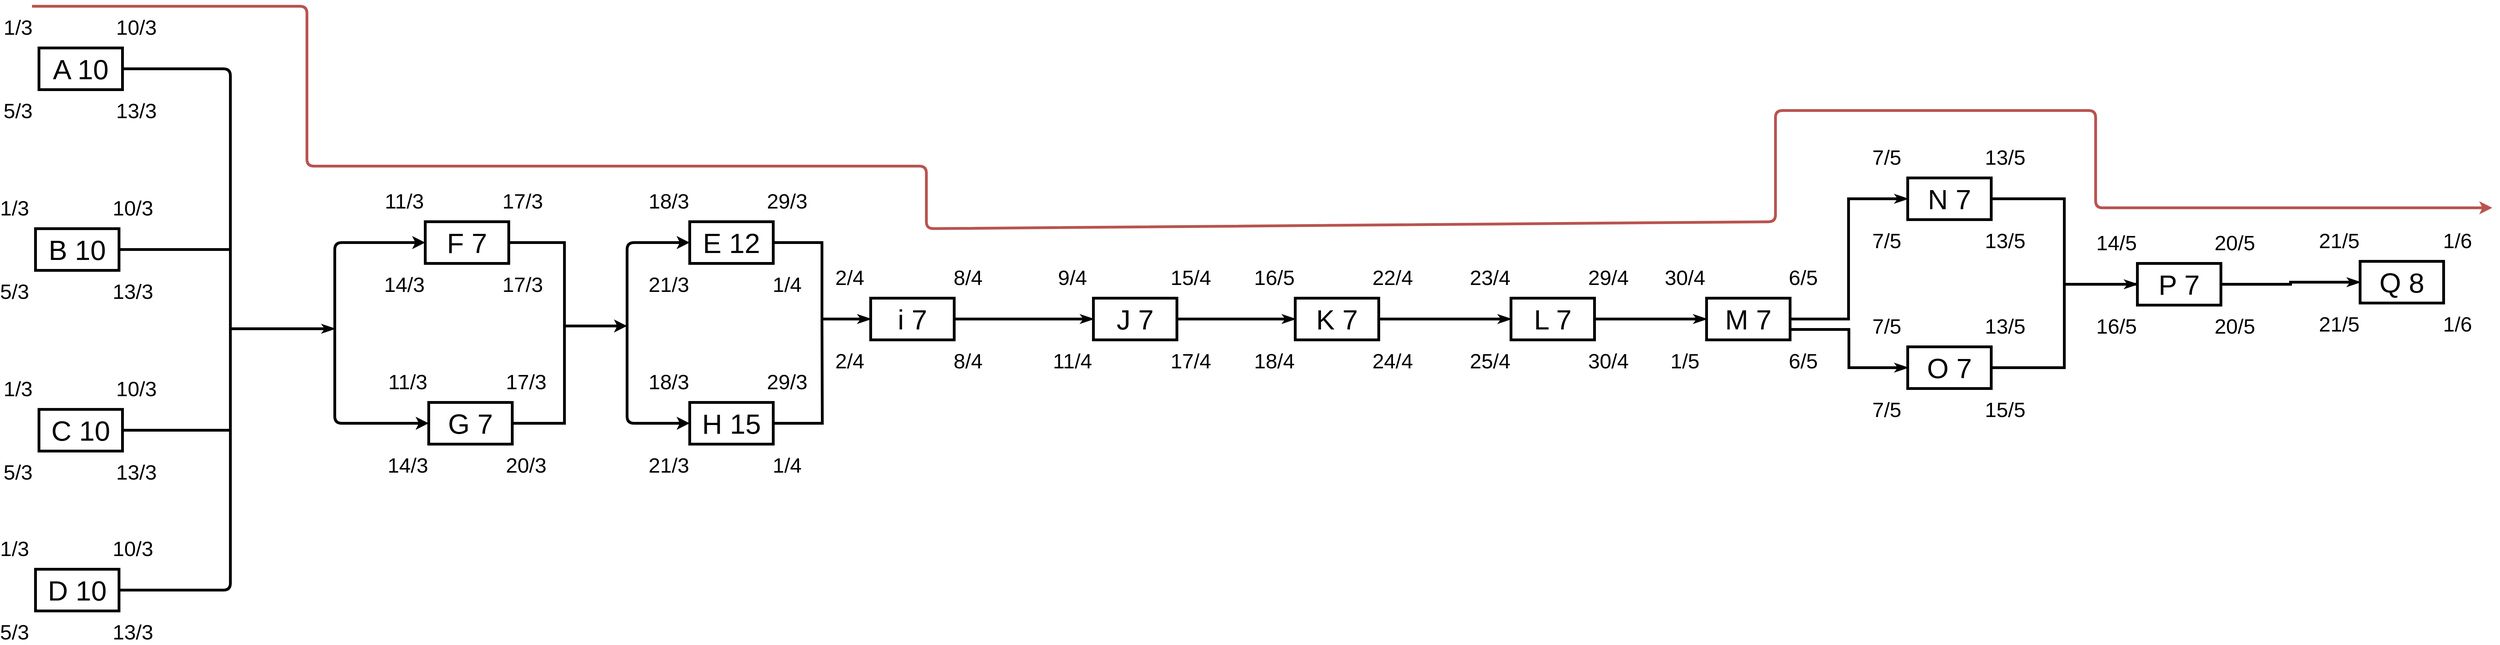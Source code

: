 <mxfile version="14.4.9" type="device"><diagram id="pgEoEY3Wg8GEXT-50Mbw" name="Page-1"><mxGraphModel dx="2966" dy="2484" grid="1" gridSize="10" guides="1" tooltips="1" connect="1" arrows="1" fold="1" page="1" pageScale="1" pageWidth="1169" pageHeight="827" math="0" shadow="0"><root><mxCell id="0"/><mxCell id="1" parent="0"/><mxCell id="MNWAHXOmM9bgTmEUchSU-121" value="" style="endArrow=none;html=1;strokeWidth=4;exitX=1;exitY=0.5;exitDx=0;exitDy=0;entryX=1;entryY=0.5;entryDx=0;entryDy=0;" edge="1" parent="1" source="MNWAHXOmM9bgTmEUchSU-135" target="MNWAHXOmM9bgTmEUchSU-170"><mxGeometry width="50" height="50" relative="1" as="geometry"><mxPoint x="470" y="-480" as="sourcePoint"/><mxPoint x="520" y="-530" as="targetPoint"/><Array as="points"><mxPoint x="440" y="-430"/><mxPoint x="440" y="-170"/><mxPoint x="440" y="320"/></Array></mxGeometry></mxCell><mxCell id="MNWAHXOmM9bgTmEUchSU-122" value="" style="endArrow=classic;html=1;strokeWidth=4;entryX=0;entryY=0.5;entryDx=0;entryDy=0;" edge="1" parent="1" target="MNWAHXOmM9bgTmEUchSU-180"><mxGeometry width="50" height="50" relative="1" as="geometry"><mxPoint x="590" y="-30" as="sourcePoint"/><mxPoint x="700" y="-580" as="targetPoint"/><Array as="points"><mxPoint x="590" y="80"/></Array></mxGeometry></mxCell><mxCell id="MNWAHXOmM9bgTmEUchSU-258" style="edgeStyle=orthogonalEdgeStyle;rounded=0;orthogonalLoop=1;jettySize=auto;html=1;entryX=0;entryY=0.5;entryDx=0;entryDy=0;endArrow=classicThin;endFill=1;strokeWidth=4;" edge="1" parent="1" source="MNWAHXOmM9bgTmEUchSU-123" target="MNWAHXOmM9bgTmEUchSU-195"><mxGeometry relative="1" as="geometry"/></mxCell><mxCell id="MNWAHXOmM9bgTmEUchSU-123" value="&lt;font style=&quot;font-size: 40px&quot;&gt;i 7&lt;/font&gt;" style="rounded=0;whiteSpace=wrap;html=1;strokeWidth=4;" vertex="1" parent="1"><mxGeometry x="1360" y="-100" width="120" height="60" as="geometry"/></mxCell><mxCell id="MNWAHXOmM9bgTmEUchSU-128" value="&lt;font style=&quot;font-size: 30px&quot;&gt;8/4&lt;/font&gt;" style="text;html=1;strokeColor=none;fillColor=none;align=center;verticalAlign=middle;whiteSpace=wrap;rounded=0;strokeWidth=4;" vertex="1" parent="1"><mxGeometry x="1480" y="-20" width="40" height="20" as="geometry"/></mxCell><mxCell id="MNWAHXOmM9bgTmEUchSU-132" value="&lt;font style=&quot;font-size: 30px&quot;&gt;2/4&lt;/font&gt;" style="text;html=1;strokeColor=none;fillColor=none;align=center;verticalAlign=middle;whiteSpace=wrap;rounded=0;strokeWidth=4;" vertex="1" parent="1"><mxGeometry x="1310" y="-20" width="40" height="20" as="geometry"/></mxCell><mxCell id="MNWAHXOmM9bgTmEUchSU-133" value="&lt;font style=&quot;font-size: 30px&quot;&gt;2/4&lt;/font&gt;" style="text;html=1;strokeColor=none;fillColor=none;align=center;verticalAlign=middle;whiteSpace=wrap;rounded=0;strokeWidth=4;" vertex="1" parent="1"><mxGeometry x="1310" y="-140" width="40" height="20" as="geometry"/></mxCell><mxCell id="MNWAHXOmM9bgTmEUchSU-134" value="&lt;font style=&quot;font-size: 30px&quot;&gt;8/4&lt;/font&gt;" style="text;html=1;strokeColor=none;fillColor=none;align=center;verticalAlign=middle;whiteSpace=wrap;rounded=0;strokeWidth=4;" vertex="1" parent="1"><mxGeometry x="1480" y="-140" width="40" height="20" as="geometry"/></mxCell><mxCell id="MNWAHXOmM9bgTmEUchSU-135" value="&lt;font style=&quot;font-size: 40px&quot;&gt;A 10&lt;/font&gt;" style="rounded=0;whiteSpace=wrap;html=1;strokeWidth=4;" vertex="1" parent="1"><mxGeometry x="165" y="-460" width="120" height="60" as="geometry"/></mxCell><mxCell id="MNWAHXOmM9bgTmEUchSU-136" value="&lt;font style=&quot;font-size: 30px&quot;&gt;13/3&lt;/font&gt;" style="text;html=1;strokeColor=none;fillColor=none;align=center;verticalAlign=middle;whiteSpace=wrap;rounded=0;strokeWidth=4;" vertex="1" parent="1"><mxGeometry x="285" y="-380" width="40" height="20" as="geometry"/></mxCell><mxCell id="MNWAHXOmM9bgTmEUchSU-137" value="&lt;font style=&quot;font-size: 30px&quot;&gt;5/3&lt;/font&gt;" style="text;html=1;strokeColor=none;fillColor=none;align=center;verticalAlign=middle;whiteSpace=wrap;rounded=0;strokeWidth=4;" vertex="1" parent="1"><mxGeometry x="115" y="-380" width="40" height="20" as="geometry"/></mxCell><mxCell id="MNWAHXOmM9bgTmEUchSU-138" value="&lt;font style=&quot;font-size: 30px&quot;&gt;1/3&lt;/font&gt;" style="text;html=1;strokeColor=none;fillColor=none;align=center;verticalAlign=middle;whiteSpace=wrap;rounded=0;strokeWidth=4;" vertex="1" parent="1"><mxGeometry x="115" y="-500" width="40" height="20" as="geometry"/></mxCell><mxCell id="MNWAHXOmM9bgTmEUchSU-139" value="&lt;font style=&quot;font-size: 30px&quot;&gt;10/3&lt;/font&gt;" style="text;html=1;strokeColor=none;fillColor=none;align=center;verticalAlign=middle;whiteSpace=wrap;rounded=0;strokeWidth=4;" vertex="1" parent="1"><mxGeometry x="285" y="-500" width="40" height="20" as="geometry"/></mxCell><mxCell id="MNWAHXOmM9bgTmEUchSU-160" value="&lt;font style=&quot;font-size: 40px&quot;&gt;B 10&lt;/font&gt;" style="rounded=0;whiteSpace=wrap;html=1;strokeWidth=4;" vertex="1" parent="1"><mxGeometry x="160" y="-200" width="120" height="60" as="geometry"/></mxCell><mxCell id="MNWAHXOmM9bgTmEUchSU-161" value="&lt;font style=&quot;font-size: 30px&quot;&gt;13/3&lt;/font&gt;" style="text;html=1;strokeColor=none;fillColor=none;align=center;verticalAlign=middle;whiteSpace=wrap;rounded=0;strokeWidth=4;" vertex="1" parent="1"><mxGeometry x="280" y="-120" width="40" height="20" as="geometry"/></mxCell><mxCell id="MNWAHXOmM9bgTmEUchSU-162" value="&lt;font style=&quot;font-size: 30px&quot;&gt;5/3&lt;/font&gt;" style="text;html=1;strokeColor=none;fillColor=none;align=center;verticalAlign=middle;whiteSpace=wrap;rounded=0;strokeWidth=4;" vertex="1" parent="1"><mxGeometry x="110" y="-120" width="40" height="20" as="geometry"/></mxCell><mxCell id="MNWAHXOmM9bgTmEUchSU-163" value="&lt;font style=&quot;font-size: 30px&quot;&gt;1/3&lt;/font&gt;" style="text;html=1;strokeColor=none;fillColor=none;align=center;verticalAlign=middle;whiteSpace=wrap;rounded=0;strokeWidth=4;" vertex="1" parent="1"><mxGeometry x="110" y="-240" width="40" height="20" as="geometry"/></mxCell><mxCell id="MNWAHXOmM9bgTmEUchSU-164" value="&lt;font style=&quot;font-size: 30px&quot;&gt;10/3&lt;/font&gt;" style="text;html=1;strokeColor=none;fillColor=none;align=center;verticalAlign=middle;whiteSpace=wrap;rounded=0;strokeWidth=4;" vertex="1" parent="1"><mxGeometry x="280" y="-240" width="40" height="20" as="geometry"/></mxCell><mxCell id="MNWAHXOmM9bgTmEUchSU-165" value="&lt;font style=&quot;font-size: 40px&quot;&gt;C 10&lt;/font&gt;" style="rounded=0;whiteSpace=wrap;html=1;strokeWidth=4;" vertex="1" parent="1"><mxGeometry x="165" y="60" width="120" height="60" as="geometry"/></mxCell><mxCell id="MNWAHXOmM9bgTmEUchSU-166" value="&lt;font style=&quot;font-size: 30px&quot;&gt;13/3&lt;/font&gt;" style="text;html=1;strokeColor=none;fillColor=none;align=center;verticalAlign=middle;whiteSpace=wrap;rounded=0;strokeWidth=4;" vertex="1" parent="1"><mxGeometry x="285" y="140" width="40" height="20" as="geometry"/></mxCell><mxCell id="MNWAHXOmM9bgTmEUchSU-167" value="&lt;font style=&quot;font-size: 30px&quot;&gt;5/3&lt;/font&gt;" style="text;html=1;strokeColor=none;fillColor=none;align=center;verticalAlign=middle;whiteSpace=wrap;rounded=0;strokeWidth=4;" vertex="1" parent="1"><mxGeometry x="115" y="140" width="40" height="20" as="geometry"/></mxCell><mxCell id="MNWAHXOmM9bgTmEUchSU-168" value="&lt;font style=&quot;font-size: 30px&quot;&gt;1/3&lt;/font&gt;" style="text;html=1;strokeColor=none;fillColor=none;align=center;verticalAlign=middle;whiteSpace=wrap;rounded=0;strokeWidth=4;" vertex="1" parent="1"><mxGeometry x="115" y="20" width="40" height="20" as="geometry"/></mxCell><mxCell id="MNWAHXOmM9bgTmEUchSU-169" value="&lt;font style=&quot;font-size: 30px&quot;&gt;10/3&lt;/font&gt;" style="text;html=1;strokeColor=none;fillColor=none;align=center;verticalAlign=middle;whiteSpace=wrap;rounded=0;strokeWidth=4;" vertex="1" parent="1"><mxGeometry x="285" y="20" width="40" height="20" as="geometry"/></mxCell><mxCell id="MNWAHXOmM9bgTmEUchSU-170" value="&lt;font style=&quot;font-size: 40px&quot;&gt;D 10&lt;/font&gt;" style="rounded=0;whiteSpace=wrap;html=1;strokeWidth=4;" vertex="1" parent="1"><mxGeometry x="160" y="290" width="120" height="60" as="geometry"/></mxCell><mxCell id="MNWAHXOmM9bgTmEUchSU-171" value="&lt;font style=&quot;font-size: 30px&quot;&gt;13/3&lt;/font&gt;" style="text;html=1;strokeColor=none;fillColor=none;align=center;verticalAlign=middle;whiteSpace=wrap;rounded=0;strokeWidth=4;" vertex="1" parent="1"><mxGeometry x="280" y="370" width="40" height="20" as="geometry"/></mxCell><mxCell id="MNWAHXOmM9bgTmEUchSU-172" value="&lt;font style=&quot;font-size: 30px&quot;&gt;5/3&lt;/font&gt;" style="text;html=1;strokeColor=none;fillColor=none;align=center;verticalAlign=middle;whiteSpace=wrap;rounded=0;strokeWidth=4;" vertex="1" parent="1"><mxGeometry x="110" y="370" width="40" height="20" as="geometry"/></mxCell><mxCell id="MNWAHXOmM9bgTmEUchSU-173" value="&lt;font style=&quot;font-size: 30px&quot;&gt;1/3&lt;/font&gt;" style="text;html=1;strokeColor=none;fillColor=none;align=center;verticalAlign=middle;whiteSpace=wrap;rounded=0;strokeWidth=4;" vertex="1" parent="1"><mxGeometry x="110" y="250" width="40" height="20" as="geometry"/></mxCell><mxCell id="MNWAHXOmM9bgTmEUchSU-174" value="&lt;font style=&quot;font-size: 30px&quot;&gt;10/3&lt;/font&gt;" style="text;html=1;strokeColor=none;fillColor=none;align=center;verticalAlign=middle;whiteSpace=wrap;rounded=0;strokeWidth=4;" vertex="1" parent="1"><mxGeometry x="280" y="250" width="40" height="20" as="geometry"/></mxCell><mxCell id="MNWAHXOmM9bgTmEUchSU-248" style="edgeStyle=orthogonalEdgeStyle;rounded=0;orthogonalLoop=1;jettySize=auto;html=1;strokeWidth=4;entryX=1;entryY=0.5;entryDx=0;entryDy=0;endArrow=none;endFill=0;" edge="1" parent="1" source="MNWAHXOmM9bgTmEUchSU-175" target="MNWAHXOmM9bgTmEUchSU-180"><mxGeometry relative="1" as="geometry"><mxPoint x="990" y="-30" as="targetPoint"/><Array as="points"><mxPoint x="920" y="-180"/><mxPoint x="920" y="80"/></Array></mxGeometry></mxCell><mxCell id="MNWAHXOmM9bgTmEUchSU-175" value="&lt;font style=&quot;font-size: 40px&quot;&gt;F 7&lt;/font&gt;" style="rounded=0;whiteSpace=wrap;html=1;strokeWidth=4;" vertex="1" parent="1"><mxGeometry x="720" y="-210" width="120" height="60" as="geometry"/></mxCell><mxCell id="MNWAHXOmM9bgTmEUchSU-176" value="&lt;font style=&quot;font-size: 30px&quot;&gt;17/3&lt;/font&gt;" style="text;html=1;strokeColor=none;fillColor=none;align=center;verticalAlign=middle;whiteSpace=wrap;rounded=0;strokeWidth=4;" vertex="1" parent="1"><mxGeometry x="840" y="-130" width="40" height="20" as="geometry"/></mxCell><mxCell id="MNWAHXOmM9bgTmEUchSU-177" value="&lt;font style=&quot;font-size: 30px&quot;&gt;14/3&lt;/font&gt;" style="text;html=1;strokeColor=none;fillColor=none;align=center;verticalAlign=middle;whiteSpace=wrap;rounded=0;strokeWidth=4;" vertex="1" parent="1"><mxGeometry x="670" y="-130" width="40" height="20" as="geometry"/></mxCell><mxCell id="MNWAHXOmM9bgTmEUchSU-178" value="&lt;font style=&quot;font-size: 30px&quot;&gt;11/3&lt;/font&gt;" style="text;html=1;strokeColor=none;fillColor=none;align=center;verticalAlign=middle;whiteSpace=wrap;rounded=0;strokeWidth=4;" vertex="1" parent="1"><mxGeometry x="670" y="-250" width="40" height="20" as="geometry"/></mxCell><mxCell id="MNWAHXOmM9bgTmEUchSU-179" value="&lt;font style=&quot;font-size: 30px&quot;&gt;17/3&lt;/font&gt;" style="text;html=1;strokeColor=none;fillColor=none;align=center;verticalAlign=middle;whiteSpace=wrap;rounded=0;strokeWidth=4;" vertex="1" parent="1"><mxGeometry x="840" y="-250" width="40" height="20" as="geometry"/></mxCell><mxCell id="MNWAHXOmM9bgTmEUchSU-180" value="&lt;font style=&quot;font-size: 40px&quot;&gt;G 7&lt;/font&gt;" style="rounded=0;whiteSpace=wrap;html=1;strokeWidth=4;" vertex="1" parent="1"><mxGeometry x="725" y="50" width="120" height="60" as="geometry"/></mxCell><mxCell id="MNWAHXOmM9bgTmEUchSU-250" value="" style="edgeStyle=orthogonalEdgeStyle;rounded=0;orthogonalLoop=1;jettySize=auto;html=1;strokeWidth=4;strokeColor=none;" edge="1" parent="1" source="MNWAHXOmM9bgTmEUchSU-181" target="MNWAHXOmM9bgTmEUchSU-184"><mxGeometry relative="1" as="geometry"/></mxCell><mxCell id="MNWAHXOmM9bgTmEUchSU-181" value="&lt;font style=&quot;font-size: 30px&quot;&gt;20/3&lt;/font&gt;" style="text;html=1;strokeColor=none;fillColor=none;align=center;verticalAlign=middle;whiteSpace=wrap;rounded=0;strokeWidth=4;" vertex="1" parent="1"><mxGeometry x="845" y="130" width="40" height="20" as="geometry"/></mxCell><mxCell id="MNWAHXOmM9bgTmEUchSU-182" value="&lt;font style=&quot;font-size: 30px&quot;&gt;14/3&lt;/font&gt;" style="text;html=1;strokeColor=none;fillColor=none;align=center;verticalAlign=middle;whiteSpace=wrap;rounded=0;strokeWidth=4;" vertex="1" parent="1"><mxGeometry x="675" y="130" width="40" height="20" as="geometry"/></mxCell><mxCell id="MNWAHXOmM9bgTmEUchSU-183" value="&lt;font style=&quot;font-size: 30px&quot;&gt;11/3&lt;/font&gt;" style="text;html=1;strokeColor=none;fillColor=none;align=center;verticalAlign=middle;whiteSpace=wrap;rounded=0;strokeWidth=4;" vertex="1" parent="1"><mxGeometry x="675" y="10" width="40" height="20" as="geometry"/></mxCell><mxCell id="MNWAHXOmM9bgTmEUchSU-184" value="&lt;font style=&quot;font-size: 30px&quot;&gt;17/3&lt;/font&gt;" style="text;html=1;strokeColor=none;fillColor=none;align=center;verticalAlign=middle;whiteSpace=wrap;rounded=0;strokeWidth=4;" vertex="1" parent="1"><mxGeometry x="845" y="10" width="40" height="20" as="geometry"/></mxCell><mxCell id="MNWAHXOmM9bgTmEUchSU-255" style="edgeStyle=orthogonalEdgeStyle;rounded=0;orthogonalLoop=1;jettySize=auto;html=1;entryX=0;entryY=0.5;entryDx=0;entryDy=0;endArrow=classicThin;endFill=1;strokeWidth=4;" edge="1" parent="1" source="MNWAHXOmM9bgTmEUchSU-185" target="MNWAHXOmM9bgTmEUchSU-123"><mxGeometry relative="1" as="geometry"/></mxCell><mxCell id="MNWAHXOmM9bgTmEUchSU-185" value="&lt;span style=&quot;font-size: 40px&quot;&gt;E 12&lt;/span&gt;" style="rounded=0;whiteSpace=wrap;html=1;strokeWidth=4;" vertex="1" parent="1"><mxGeometry x="1100" y="-210" width="120" height="60" as="geometry"/></mxCell><mxCell id="MNWAHXOmM9bgTmEUchSU-186" value="&lt;font style=&quot;font-size: 30px&quot;&gt;1/4&lt;/font&gt;" style="text;html=1;strokeColor=none;fillColor=none;align=center;verticalAlign=middle;whiteSpace=wrap;rounded=0;strokeWidth=4;" vertex="1" parent="1"><mxGeometry x="1220" y="-130" width="40" height="20" as="geometry"/></mxCell><mxCell id="MNWAHXOmM9bgTmEUchSU-187" value="&lt;font style=&quot;font-size: 30px&quot;&gt;21/3&lt;/font&gt;" style="text;html=1;strokeColor=none;fillColor=none;align=center;verticalAlign=middle;whiteSpace=wrap;rounded=0;strokeWidth=4;" vertex="1" parent="1"><mxGeometry x="1050" y="-130" width="40" height="20" as="geometry"/></mxCell><mxCell id="MNWAHXOmM9bgTmEUchSU-188" value="&lt;font style=&quot;font-size: 30px&quot;&gt;18/3&lt;/font&gt;" style="text;html=1;strokeColor=none;fillColor=none;align=center;verticalAlign=middle;whiteSpace=wrap;rounded=0;strokeWidth=4;" vertex="1" parent="1"><mxGeometry x="1050" y="-250" width="40" height="20" as="geometry"/></mxCell><mxCell id="MNWAHXOmM9bgTmEUchSU-189" value="&lt;font style=&quot;font-size: 30px&quot;&gt;29/3&lt;/font&gt;" style="text;html=1;strokeColor=none;fillColor=none;align=center;verticalAlign=middle;whiteSpace=wrap;rounded=0;strokeWidth=4;" vertex="1" parent="1"><mxGeometry x="1220" y="-250" width="40" height="20" as="geometry"/></mxCell><mxCell id="MNWAHXOmM9bgTmEUchSU-256" style="edgeStyle=orthogonalEdgeStyle;rounded=0;orthogonalLoop=1;jettySize=auto;html=1;endArrow=none;endFill=0;strokeWidth=4;" edge="1" parent="1" source="MNWAHXOmM9bgTmEUchSU-190"><mxGeometry relative="1" as="geometry"><mxPoint x="1290" y="-70" as="targetPoint"/></mxGeometry></mxCell><mxCell id="MNWAHXOmM9bgTmEUchSU-190" value="&lt;span style=&quot;font-size: 40px&quot;&gt;H 15&lt;/span&gt;" style="rounded=0;whiteSpace=wrap;html=1;strokeWidth=4;" vertex="1" parent="1"><mxGeometry x="1100" y="50" width="120" height="60" as="geometry"/></mxCell><mxCell id="MNWAHXOmM9bgTmEUchSU-191" value="&lt;font style=&quot;font-size: 30px&quot;&gt;1/4&lt;/font&gt;" style="text;html=1;strokeColor=none;fillColor=none;align=center;verticalAlign=middle;whiteSpace=wrap;rounded=0;strokeWidth=4;" vertex="1" parent="1"><mxGeometry x="1220" y="130" width="40" height="20" as="geometry"/></mxCell><mxCell id="MNWAHXOmM9bgTmEUchSU-192" value="&lt;font style=&quot;font-size: 30px&quot;&gt;21/3&lt;/font&gt;" style="text;html=1;strokeColor=none;fillColor=none;align=center;verticalAlign=middle;whiteSpace=wrap;rounded=0;strokeWidth=4;" vertex="1" parent="1"><mxGeometry x="1050" y="130" width="40" height="20" as="geometry"/></mxCell><mxCell id="MNWAHXOmM9bgTmEUchSU-193" value="&lt;font style=&quot;font-size: 30px&quot;&gt;18/3&lt;/font&gt;" style="text;html=1;strokeColor=none;fillColor=none;align=center;verticalAlign=middle;whiteSpace=wrap;rounded=0;strokeWidth=4;" vertex="1" parent="1"><mxGeometry x="1050" y="10" width="40" height="20" as="geometry"/></mxCell><mxCell id="MNWAHXOmM9bgTmEUchSU-194" value="&lt;font style=&quot;font-size: 30px&quot;&gt;29/3&lt;/font&gt;" style="text;html=1;strokeColor=none;fillColor=none;align=center;verticalAlign=middle;whiteSpace=wrap;rounded=0;strokeWidth=4;" vertex="1" parent="1"><mxGeometry x="1220" y="10" width="40" height="20" as="geometry"/></mxCell><mxCell id="MNWAHXOmM9bgTmEUchSU-260" style="edgeStyle=orthogonalEdgeStyle;rounded=0;orthogonalLoop=1;jettySize=auto;html=1;entryX=0;entryY=0.5;entryDx=0;entryDy=0;endArrow=classicThin;endFill=1;strokeWidth=4;" edge="1" parent="1" source="MNWAHXOmM9bgTmEUchSU-195" target="MNWAHXOmM9bgTmEUchSU-200"><mxGeometry relative="1" as="geometry"/></mxCell><mxCell id="MNWAHXOmM9bgTmEUchSU-195" value="&lt;span style=&quot;font-size: 40px&quot;&gt;J 7&lt;/span&gt;" style="rounded=0;whiteSpace=wrap;html=1;strokeWidth=4;" vertex="1" parent="1"><mxGeometry x="1680" y="-100" width="120" height="60" as="geometry"/></mxCell><mxCell id="MNWAHXOmM9bgTmEUchSU-196" value="&lt;font style=&quot;font-size: 30px&quot;&gt;17/4&lt;/font&gt;" style="text;html=1;strokeColor=none;fillColor=none;align=center;verticalAlign=middle;whiteSpace=wrap;rounded=0;strokeWidth=4;" vertex="1" parent="1"><mxGeometry x="1800" y="-20" width="40" height="20" as="geometry"/></mxCell><mxCell id="MNWAHXOmM9bgTmEUchSU-197" value="&lt;font style=&quot;font-size: 30px&quot;&gt;11/4&lt;/font&gt;" style="text;html=1;strokeColor=none;fillColor=none;align=center;verticalAlign=middle;whiteSpace=wrap;rounded=0;strokeWidth=4;" vertex="1" parent="1"><mxGeometry x="1630" y="-20" width="40" height="20" as="geometry"/></mxCell><mxCell id="MNWAHXOmM9bgTmEUchSU-198" value="&lt;font style=&quot;font-size: 30px&quot;&gt;9/4&lt;/font&gt;" style="text;html=1;strokeColor=none;fillColor=none;align=center;verticalAlign=middle;whiteSpace=wrap;rounded=0;strokeWidth=4;" vertex="1" parent="1"><mxGeometry x="1630" y="-140" width="40" height="20" as="geometry"/></mxCell><mxCell id="MNWAHXOmM9bgTmEUchSU-199" value="&lt;font style=&quot;font-size: 30px&quot;&gt;15/4&lt;/font&gt;" style="text;html=1;strokeColor=none;fillColor=none;align=center;verticalAlign=middle;whiteSpace=wrap;rounded=0;strokeWidth=4;" vertex="1" parent="1"><mxGeometry x="1800" y="-140" width="40" height="20" as="geometry"/></mxCell><mxCell id="MNWAHXOmM9bgTmEUchSU-261" style="edgeStyle=orthogonalEdgeStyle;rounded=0;orthogonalLoop=1;jettySize=auto;html=1;entryX=0;entryY=0.5;entryDx=0;entryDy=0;endArrow=classicThin;endFill=1;strokeWidth=4;" edge="1" parent="1" source="MNWAHXOmM9bgTmEUchSU-200" target="MNWAHXOmM9bgTmEUchSU-205"><mxGeometry relative="1" as="geometry"/></mxCell><mxCell id="MNWAHXOmM9bgTmEUchSU-200" value="&lt;font style=&quot;font-size: 40px&quot;&gt;K 7&lt;/font&gt;" style="rounded=0;whiteSpace=wrap;html=1;strokeWidth=4;" vertex="1" parent="1"><mxGeometry x="1970" y="-100" width="120" height="60" as="geometry"/></mxCell><mxCell id="MNWAHXOmM9bgTmEUchSU-201" value="&lt;font style=&quot;font-size: 30px&quot;&gt;24/4&lt;/font&gt;" style="text;html=1;strokeColor=none;fillColor=none;align=center;verticalAlign=middle;whiteSpace=wrap;rounded=0;strokeWidth=4;" vertex="1" parent="1"><mxGeometry x="2090" y="-20" width="40" height="20" as="geometry"/></mxCell><mxCell id="MNWAHXOmM9bgTmEUchSU-202" value="&lt;font style=&quot;font-size: 30px&quot;&gt;18/4&lt;/font&gt;" style="text;html=1;strokeColor=none;fillColor=none;align=center;verticalAlign=middle;whiteSpace=wrap;rounded=0;strokeWidth=4;" vertex="1" parent="1"><mxGeometry x="1920" y="-20" width="40" height="20" as="geometry"/></mxCell><mxCell id="MNWAHXOmM9bgTmEUchSU-203" value="&lt;font style=&quot;font-size: 30px&quot;&gt;16/5&lt;/font&gt;" style="text;html=1;strokeColor=none;fillColor=none;align=center;verticalAlign=middle;whiteSpace=wrap;rounded=0;strokeWidth=4;" vertex="1" parent="1"><mxGeometry x="1920" y="-140" width="40" height="20" as="geometry"/></mxCell><mxCell id="MNWAHXOmM9bgTmEUchSU-204" value="&lt;font style=&quot;font-size: 30px&quot;&gt;22/4&lt;/font&gt;" style="text;html=1;strokeColor=none;fillColor=none;align=center;verticalAlign=middle;whiteSpace=wrap;rounded=0;strokeWidth=4;" vertex="1" parent="1"><mxGeometry x="2090" y="-140" width="40" height="20" as="geometry"/></mxCell><mxCell id="MNWAHXOmM9bgTmEUchSU-262" style="edgeStyle=orthogonalEdgeStyle;rounded=0;orthogonalLoop=1;jettySize=auto;html=1;entryX=0;entryY=0.5;entryDx=0;entryDy=0;endArrow=classicThin;endFill=1;strokeWidth=4;" edge="1" parent="1" source="MNWAHXOmM9bgTmEUchSU-205" target="MNWAHXOmM9bgTmEUchSU-210"><mxGeometry relative="1" as="geometry"/></mxCell><mxCell id="MNWAHXOmM9bgTmEUchSU-205" value="&lt;font style=&quot;font-size: 40px&quot;&gt;L 7&lt;/font&gt;" style="rounded=0;whiteSpace=wrap;html=1;strokeWidth=4;" vertex="1" parent="1"><mxGeometry x="2280" y="-100" width="120" height="60" as="geometry"/></mxCell><mxCell id="MNWAHXOmM9bgTmEUchSU-206" value="&lt;font style=&quot;font-size: 30px&quot;&gt;30/4&lt;/font&gt;" style="text;html=1;strokeColor=none;fillColor=none;align=center;verticalAlign=middle;whiteSpace=wrap;rounded=0;strokeWidth=4;" vertex="1" parent="1"><mxGeometry x="2400" y="-20" width="40" height="20" as="geometry"/></mxCell><mxCell id="MNWAHXOmM9bgTmEUchSU-207" value="&lt;font style=&quot;font-size: 30px&quot;&gt;25/4&lt;/font&gt;" style="text;html=1;strokeColor=none;fillColor=none;align=center;verticalAlign=middle;whiteSpace=wrap;rounded=0;strokeWidth=4;" vertex="1" parent="1"><mxGeometry x="2230" y="-20" width="40" height="20" as="geometry"/></mxCell><mxCell id="MNWAHXOmM9bgTmEUchSU-208" value="&lt;font style=&quot;font-size: 30px&quot;&gt;23/4&lt;/font&gt;" style="text;html=1;strokeColor=none;fillColor=none;align=center;verticalAlign=middle;whiteSpace=wrap;rounded=0;strokeWidth=4;" vertex="1" parent="1"><mxGeometry x="2230" y="-140" width="40" height="20" as="geometry"/></mxCell><mxCell id="MNWAHXOmM9bgTmEUchSU-209" value="&lt;font style=&quot;font-size: 30px&quot;&gt;29/4&lt;/font&gt;" style="text;html=1;strokeColor=none;fillColor=none;align=center;verticalAlign=middle;whiteSpace=wrap;rounded=0;strokeWidth=4;" vertex="1" parent="1"><mxGeometry x="2400" y="-140" width="40" height="20" as="geometry"/></mxCell><mxCell id="MNWAHXOmM9bgTmEUchSU-263" style="edgeStyle=orthogonalEdgeStyle;rounded=0;orthogonalLoop=1;jettySize=auto;html=1;entryX=0;entryY=0.5;entryDx=0;entryDy=0;endArrow=classicThin;endFill=1;strokeWidth=4;" edge="1" parent="1" source="MNWAHXOmM9bgTmEUchSU-210" target="MNWAHXOmM9bgTmEUchSU-220"><mxGeometry relative="1" as="geometry"><Array as="points"><mxPoint x="2765" y="-70"/><mxPoint x="2765" y="-243"/></Array></mxGeometry></mxCell><mxCell id="MNWAHXOmM9bgTmEUchSU-268" style="edgeStyle=orthogonalEdgeStyle;rounded=0;orthogonalLoop=1;jettySize=auto;html=1;exitX=1;exitY=0.75;exitDx=0;exitDy=0;entryX=0;entryY=0.5;entryDx=0;entryDy=0;endArrow=classicThin;endFill=1;strokeWidth=4;" edge="1" parent="1" source="MNWAHXOmM9bgTmEUchSU-210" target="MNWAHXOmM9bgTmEUchSU-215"><mxGeometry relative="1" as="geometry"/></mxCell><mxCell id="MNWAHXOmM9bgTmEUchSU-210" value="&lt;font style=&quot;font-size: 40px&quot;&gt;M 7&lt;/font&gt;" style="rounded=0;whiteSpace=wrap;html=1;strokeWidth=4;" vertex="1" parent="1"><mxGeometry x="2561" y="-100" width="120" height="60" as="geometry"/></mxCell><mxCell id="MNWAHXOmM9bgTmEUchSU-211" value="&lt;font style=&quot;font-size: 30px&quot;&gt;6/5&lt;/font&gt;" style="text;html=1;strokeColor=none;fillColor=none;align=center;verticalAlign=middle;whiteSpace=wrap;rounded=0;strokeWidth=4;" vertex="1" parent="1"><mxGeometry x="2680" y="-20" width="40" height="20" as="geometry"/></mxCell><mxCell id="MNWAHXOmM9bgTmEUchSU-212" value="&lt;font style=&quot;font-size: 30px&quot;&gt;1/5&lt;/font&gt;" style="text;html=1;strokeColor=none;fillColor=none;align=center;verticalAlign=middle;whiteSpace=wrap;rounded=0;strokeWidth=4;" vertex="1" parent="1"><mxGeometry x="2510" y="-20" width="40" height="20" as="geometry"/></mxCell><mxCell id="MNWAHXOmM9bgTmEUchSU-213" value="&lt;font style=&quot;font-size: 30px&quot;&gt;30/4&lt;/font&gt;" style="text;html=1;strokeColor=none;fillColor=none;align=center;verticalAlign=middle;whiteSpace=wrap;rounded=0;strokeWidth=4;" vertex="1" parent="1"><mxGeometry x="2510" y="-140" width="40" height="20" as="geometry"/></mxCell><mxCell id="MNWAHXOmM9bgTmEUchSU-214" value="&lt;font style=&quot;font-size: 30px&quot;&gt;6/5&lt;/font&gt;" style="text;html=1;strokeColor=none;fillColor=none;align=center;verticalAlign=middle;whiteSpace=wrap;rounded=0;strokeWidth=4;" vertex="1" parent="1"><mxGeometry x="2680" y="-140" width="40" height="20" as="geometry"/></mxCell><mxCell id="MNWAHXOmM9bgTmEUchSU-265" style="edgeStyle=orthogonalEdgeStyle;rounded=0;orthogonalLoop=1;jettySize=auto;html=1;entryX=0;entryY=0.5;entryDx=0;entryDy=0;endArrow=none;endFill=0;strokeWidth=4;" edge="1" parent="1" source="MNWAHXOmM9bgTmEUchSU-215" target="MNWAHXOmM9bgTmEUchSU-230"><mxGeometry relative="1" as="geometry"/></mxCell><mxCell id="MNWAHXOmM9bgTmEUchSU-215" value="&lt;span style=&quot;font-size: 40px&quot;&gt;O 7&lt;/span&gt;" style="rounded=0;whiteSpace=wrap;html=1;strokeWidth=4;" vertex="1" parent="1"><mxGeometry x="2850" y="-30" width="120" height="60" as="geometry"/></mxCell><mxCell id="MNWAHXOmM9bgTmEUchSU-216" value="&lt;font style=&quot;font-size: 30px&quot;&gt;15/5&lt;/font&gt;" style="text;html=1;strokeColor=none;fillColor=none;align=center;verticalAlign=middle;whiteSpace=wrap;rounded=0;strokeWidth=4;" vertex="1" parent="1"><mxGeometry x="2970" y="50" width="40" height="20" as="geometry"/></mxCell><mxCell id="MNWAHXOmM9bgTmEUchSU-217" value="&lt;font style=&quot;font-size: 30px&quot;&gt;7/5&lt;/font&gt;" style="text;html=1;strokeColor=none;fillColor=none;align=center;verticalAlign=middle;whiteSpace=wrap;rounded=0;strokeWidth=4;" vertex="1" parent="1"><mxGeometry x="2800" y="50" width="40" height="20" as="geometry"/></mxCell><mxCell id="MNWAHXOmM9bgTmEUchSU-218" value="&lt;font style=&quot;font-size: 30px&quot;&gt;7/5&lt;/font&gt;" style="text;html=1;strokeColor=none;fillColor=none;align=center;verticalAlign=middle;whiteSpace=wrap;rounded=0;strokeWidth=4;" vertex="1" parent="1"><mxGeometry x="2800" y="-70" width="40" height="20" as="geometry"/></mxCell><mxCell id="MNWAHXOmM9bgTmEUchSU-219" value="&lt;font style=&quot;font-size: 30px&quot;&gt;13/5&lt;/font&gt;" style="text;html=1;strokeColor=none;fillColor=none;align=center;verticalAlign=middle;whiteSpace=wrap;rounded=0;strokeWidth=4;" vertex="1" parent="1"><mxGeometry x="2970" y="-70" width="40" height="20" as="geometry"/></mxCell><mxCell id="MNWAHXOmM9bgTmEUchSU-264" style="edgeStyle=orthogonalEdgeStyle;rounded=0;orthogonalLoop=1;jettySize=auto;html=1;entryX=0;entryY=0.5;entryDx=0;entryDy=0;endArrow=classicThin;endFill=1;strokeWidth=4;" edge="1" parent="1" source="MNWAHXOmM9bgTmEUchSU-220" target="MNWAHXOmM9bgTmEUchSU-230"><mxGeometry relative="1" as="geometry"/></mxCell><mxCell id="MNWAHXOmM9bgTmEUchSU-220" value="&lt;font style=&quot;font-size: 40px&quot;&gt;N 7&lt;/font&gt;" style="rounded=0;whiteSpace=wrap;html=1;strokeWidth=4;" vertex="1" parent="1"><mxGeometry x="2850" y="-273" width="120" height="60" as="geometry"/></mxCell><mxCell id="MNWAHXOmM9bgTmEUchSU-221" value="&lt;font style=&quot;font-size: 30px&quot;&gt;13/5&lt;/font&gt;" style="text;html=1;strokeColor=none;fillColor=none;align=center;verticalAlign=middle;whiteSpace=wrap;rounded=0;strokeWidth=4;" vertex="1" parent="1"><mxGeometry x="2970" y="-193" width="40" height="20" as="geometry"/></mxCell><mxCell id="MNWAHXOmM9bgTmEUchSU-222" value="&lt;font style=&quot;font-size: 30px&quot;&gt;7/5&lt;/font&gt;" style="text;html=1;strokeColor=none;fillColor=none;align=center;verticalAlign=middle;whiteSpace=wrap;rounded=0;strokeWidth=4;" vertex="1" parent="1"><mxGeometry x="2800" y="-193" width="40" height="20" as="geometry"/></mxCell><mxCell id="MNWAHXOmM9bgTmEUchSU-223" value="&lt;font style=&quot;font-size: 30px&quot;&gt;7/5&lt;/font&gt;" style="text;html=1;strokeColor=none;fillColor=none;align=center;verticalAlign=middle;whiteSpace=wrap;rounded=0;strokeWidth=4;" vertex="1" parent="1"><mxGeometry x="2800" y="-313" width="40" height="20" as="geometry"/></mxCell><mxCell id="MNWAHXOmM9bgTmEUchSU-224" value="&lt;font style=&quot;font-size: 30px&quot;&gt;13/5&lt;/font&gt;" style="text;html=1;strokeColor=none;fillColor=none;align=center;verticalAlign=middle;whiteSpace=wrap;rounded=0;strokeWidth=4;" vertex="1" parent="1"><mxGeometry x="2970" y="-313" width="40" height="20" as="geometry"/></mxCell><mxCell id="MNWAHXOmM9bgTmEUchSU-267" style="edgeStyle=orthogonalEdgeStyle;rounded=0;orthogonalLoop=1;jettySize=auto;html=1;entryX=0;entryY=0.5;entryDx=0;entryDy=0;endArrow=classicThin;endFill=1;strokeWidth=4;" edge="1" parent="1" source="MNWAHXOmM9bgTmEUchSU-230" target="MNWAHXOmM9bgTmEUchSU-235"><mxGeometry relative="1" as="geometry"/></mxCell><mxCell id="MNWAHXOmM9bgTmEUchSU-230" value="&lt;span style=&quot;font-size: 40px&quot;&gt;P 7&lt;/span&gt;" style="rounded=0;whiteSpace=wrap;html=1;strokeWidth=4;" vertex="1" parent="1"><mxGeometry x="3180" y="-150" width="120" height="60" as="geometry"/></mxCell><mxCell id="MNWAHXOmM9bgTmEUchSU-231" value="&lt;font style=&quot;font-size: 30px&quot;&gt;20/5&lt;/font&gt;" style="text;html=1;strokeColor=none;fillColor=none;align=center;verticalAlign=middle;whiteSpace=wrap;rounded=0;strokeWidth=4;" vertex="1" parent="1"><mxGeometry x="3300" y="-70" width="40" height="20" as="geometry"/></mxCell><mxCell id="MNWAHXOmM9bgTmEUchSU-232" value="&lt;span style=&quot;font-size: 30px&quot;&gt;16/5&lt;/span&gt;" style="text;html=1;strokeColor=none;fillColor=none;align=center;verticalAlign=middle;whiteSpace=wrap;rounded=0;strokeWidth=4;" vertex="1" parent="1"><mxGeometry x="3130" y="-70" width="40" height="20" as="geometry"/></mxCell><mxCell id="MNWAHXOmM9bgTmEUchSU-233" value="&lt;font style=&quot;font-size: 30px&quot;&gt;14/5&lt;/font&gt;" style="text;html=1;strokeColor=none;fillColor=none;align=center;verticalAlign=middle;whiteSpace=wrap;rounded=0;strokeWidth=4;" vertex="1" parent="1"><mxGeometry x="3130" y="-190" width="40" height="20" as="geometry"/></mxCell><mxCell id="MNWAHXOmM9bgTmEUchSU-234" value="&lt;font style=&quot;font-size: 30px&quot;&gt;20/5&lt;/font&gt;" style="text;html=1;strokeColor=none;fillColor=none;align=center;verticalAlign=middle;whiteSpace=wrap;rounded=0;strokeWidth=4;" vertex="1" parent="1"><mxGeometry x="3300" y="-190" width="40" height="20" as="geometry"/></mxCell><mxCell id="MNWAHXOmM9bgTmEUchSU-235" value="&lt;span style=&quot;font-size: 40px&quot;&gt;Q 8&lt;/span&gt;" style="rounded=0;whiteSpace=wrap;html=1;strokeWidth=4;" vertex="1" parent="1"><mxGeometry x="3500" y="-153" width="120" height="60" as="geometry"/></mxCell><mxCell id="MNWAHXOmM9bgTmEUchSU-236" value="&lt;font style=&quot;font-size: 30px&quot;&gt;1/6&lt;/font&gt;" style="text;html=1;strokeColor=none;fillColor=none;align=center;verticalAlign=middle;whiteSpace=wrap;rounded=0;strokeWidth=4;" vertex="1" parent="1"><mxGeometry x="3620" y="-73" width="40" height="20" as="geometry"/></mxCell><mxCell id="MNWAHXOmM9bgTmEUchSU-237" value="&lt;span style=&quot;font-size: 30px&quot;&gt;21/5&lt;/span&gt;" style="text;html=1;strokeColor=none;fillColor=none;align=center;verticalAlign=middle;whiteSpace=wrap;rounded=0;strokeWidth=4;" vertex="1" parent="1"><mxGeometry x="3450" y="-73" width="40" height="20" as="geometry"/></mxCell><mxCell id="MNWAHXOmM9bgTmEUchSU-238" value="&lt;font style=&quot;font-size: 30px&quot;&gt;21/5&lt;/font&gt;" style="text;html=1;strokeColor=none;fillColor=none;align=center;verticalAlign=middle;whiteSpace=wrap;rounded=0;strokeWidth=4;" vertex="1" parent="1"><mxGeometry x="3450" y="-193" width="40" height="20" as="geometry"/></mxCell><mxCell id="MNWAHXOmM9bgTmEUchSU-239" value="&lt;font style=&quot;font-size: 30px&quot;&gt;1/6&lt;/font&gt;" style="text;html=1;strokeColor=none;fillColor=none;align=center;verticalAlign=middle;whiteSpace=wrap;rounded=0;strokeWidth=4;" vertex="1" parent="1"><mxGeometry x="3620" y="-193" width="40" height="20" as="geometry"/></mxCell><mxCell id="MNWAHXOmM9bgTmEUchSU-240" value="" style="endArrow=none;html=1;strokeWidth=4;exitX=1;exitY=0.5;exitDx=0;exitDy=0;" edge="1" parent="1" source="MNWAHXOmM9bgTmEUchSU-160"><mxGeometry width="50" height="50" relative="1" as="geometry"><mxPoint x="800" y="-220" as="sourcePoint"/><mxPoint x="440" y="-170" as="targetPoint"/></mxGeometry></mxCell><mxCell id="MNWAHXOmM9bgTmEUchSU-241" value="" style="endArrow=none;html=1;strokeWidth=4;exitX=1;exitY=0.5;exitDx=0;exitDy=0;" edge="1" parent="1" source="MNWAHXOmM9bgTmEUchSU-165"><mxGeometry width="50" height="50" relative="1" as="geometry"><mxPoint x="290" y="-160" as="sourcePoint"/><mxPoint x="440" y="90" as="targetPoint"/></mxGeometry></mxCell><mxCell id="MNWAHXOmM9bgTmEUchSU-246" value="" style="endArrow=classicThin;html=1;strokeWidth=4;endFill=1;" edge="1" parent="1"><mxGeometry width="50" height="50" relative="1" as="geometry"><mxPoint x="440" y="-56" as="sourcePoint"/><mxPoint x="590" y="-56" as="targetPoint"/><Array as="points"><mxPoint x="520" y="-56"/></Array></mxGeometry></mxCell><mxCell id="MNWAHXOmM9bgTmEUchSU-247" value="" style="endArrow=classic;html=1;strokeWidth=4;entryX=0;entryY=0.5;entryDx=0;entryDy=0;" edge="1" parent="1" target="MNWAHXOmM9bgTmEUchSU-175"><mxGeometry width="50" height="50" relative="1" as="geometry"><mxPoint x="590" y="-30" as="sourcePoint"/><mxPoint x="835" y="-500" as="targetPoint"/><Array as="points"><mxPoint x="590" y="-180"/></Array></mxGeometry></mxCell><mxCell id="MNWAHXOmM9bgTmEUchSU-252" value="" style="endArrow=classic;html=1;strokeWidth=4;entryX=0;entryY=0.5;entryDx=0;entryDy=0;" edge="1" parent="1" target="MNWAHXOmM9bgTmEUchSU-185"><mxGeometry width="50" height="50" relative="1" as="geometry"><mxPoint x="1010" y="-40" as="sourcePoint"/><mxPoint x="850" y="-270" as="targetPoint"/><Array as="points"><mxPoint x="1010" y="-180"/></Array></mxGeometry></mxCell><mxCell id="MNWAHXOmM9bgTmEUchSU-254" value="" style="endArrow=classic;html=1;strokeWidth=4;entryX=0;entryY=0.5;entryDx=0;entryDy=0;" edge="1" parent="1" target="MNWAHXOmM9bgTmEUchSU-190"><mxGeometry width="50" height="50" relative="1" as="geometry"><mxPoint x="1010" y="-40" as="sourcePoint"/><mxPoint x="850" y="-270" as="targetPoint"/><Array as="points"><mxPoint x="1010" y="80"/></Array></mxGeometry></mxCell><mxCell id="MNWAHXOmM9bgTmEUchSU-270" value="" style="endArrow=classic;html=1;strokeWidth=4;" edge="1" parent="1"><mxGeometry width="50" height="50" relative="1" as="geometry"><mxPoint x="920" y="-60" as="sourcePoint"/><mxPoint x="1010" y="-60" as="targetPoint"/></mxGeometry></mxCell><mxCell id="MNWAHXOmM9bgTmEUchSU-271" value="" style="endArrow=classic;html=1;strokeWidth=4;fillColor=#f8cecc;strokeColor=#B85450;" edge="1" parent="1"><mxGeometry width="50" height="50" relative="1" as="geometry"><mxPoint x="155" y="-520" as="sourcePoint"/><mxPoint x="3690" y="-230" as="targetPoint"/><Array as="points"><mxPoint x="550" y="-520"/><mxPoint x="550" y="-290"/><mxPoint x="1440" y="-290"/><mxPoint x="1440" y="-200"/><mxPoint x="2660" y="-210"/><mxPoint x="2660" y="-370"/><mxPoint x="3120" y="-370"/><mxPoint x="3120" y="-230"/></Array></mxGeometry></mxCell></root></mxGraphModel></diagram></mxfile>